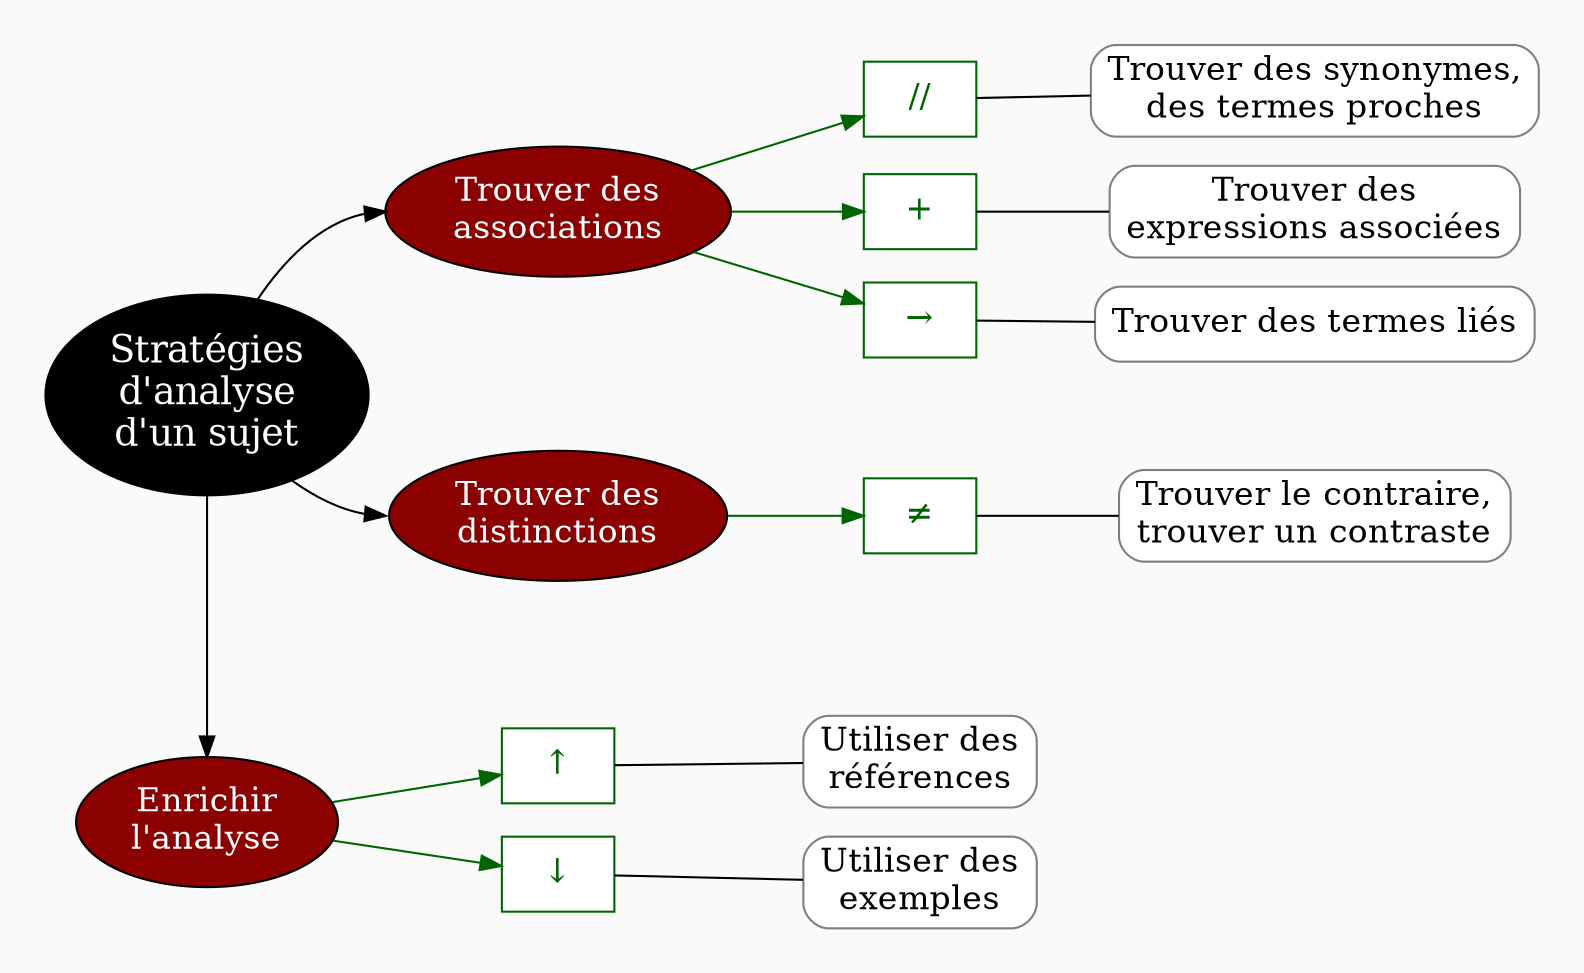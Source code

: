 digraph G {
// Template : diagram
// Usage : méthode d'analyse d'un sujet
rankdir=LR
splines=true
//splines=curved
bgcolor=grey98
pad=0.3
style=filled
edge[minlen=4]
ranksep=0.1
nodesep=0.2 // valeur à changer ?

// NIVEAU 1
node[style=filled; fillcolor=12 ; fontcolor=white ; fontsize=18]
// a1[label=""]
a1[label="Stratégies
d'analyse
d'un sujet"]



// NIVEAU 2
node[style=filled;fillcolor=red4;fontcolor=white; fontsize=16]
// b1[label=""]
a1->{
b1[label="Trouver des
associations"]    
b2[label="Trouver des
distinctions"]
}[headport=w;minlen=1]

a1->b3[headport=n;minlen=9]
{rank=same;a1,b3}

b3[label="Enrichir
l'analyse"]    

{rank=same;b1->b2[minlen=6;style=invis]}
//{rank=same;b2->b3[minlen=6;style=invis]}

// NIVEAU 3 (sans intermédiaire)
node [shape=box; style=filled;fillcolor=white;fontcolor=darkgreen;color=darkgreen]
// c1[label=""]
b1->{c1,c2,c3}[color=darkgreen]
c1[label="//"]
c2[label="+"]
c3[label="→"]
b2->c4[color=darkgreen]
c4[label="≠"]

b3->{c5,c6}[color=darkgreen;minlen=1]
c5[label="↑"]
c6[label="↓"]

// INTERMEDIAIRE AVANT NIVEAU 3
node[style=filled;fillcolor=grey78;shape=oval]
// [arrowhead=none]
// bc1[label=""]

// NIVEAU 3 (avec intermédiaire)
node[style="filled";fillcolor=white;shape=box;color=grey50]
// c1[label=""]

// NIVEAU 4
node[style="filled, rounded";fillcolor=white;shape=box;fontcolor=black;color=grey50]
// d1[label=""]
c1->d1[arrowhead=none;minlen=3]
d1[label="Trouver des synonymes,
des termes proches"]

c2->d2[arrowhead=none;minlen=3]
d2[label="Trouver des
expressions associées"]

c3->d3[arrowhead=none;minlen=3]
d3[label="Trouver des termes liés"]

c4->d4[arrowhead=none;minlen=3]
d4[label="Trouver le contraire,
trouver un contraste"]

c5->d5[arrowhead=none;minlen=4]
d5[label="Utiliser des
références"]

c6->d6[arrowhead=none;minlen=4]
d6[label="Utiliser des
exemples"]


// ETIQUETTES EN ROUGE
node[shape=plaintext;fontcolor=firebrick3;fillcolor=grey98]
// e1[label=< <B>= Titre</B><BR /><BR />Contenu<BR /> >]
// e1[label=""]
// ->e1[minlen=1;style=invis]


// Remarques
node[color=blue;shape=box;style=filled;margin=0.07;fontcolor=black;fontsize=13]
edge[color=blue;arrowhead="none";xlabel="";style=dashed]
// r1[label=""]
// {rank=same;->r1}
// {rank=same;r1->[dir=back]}


}
